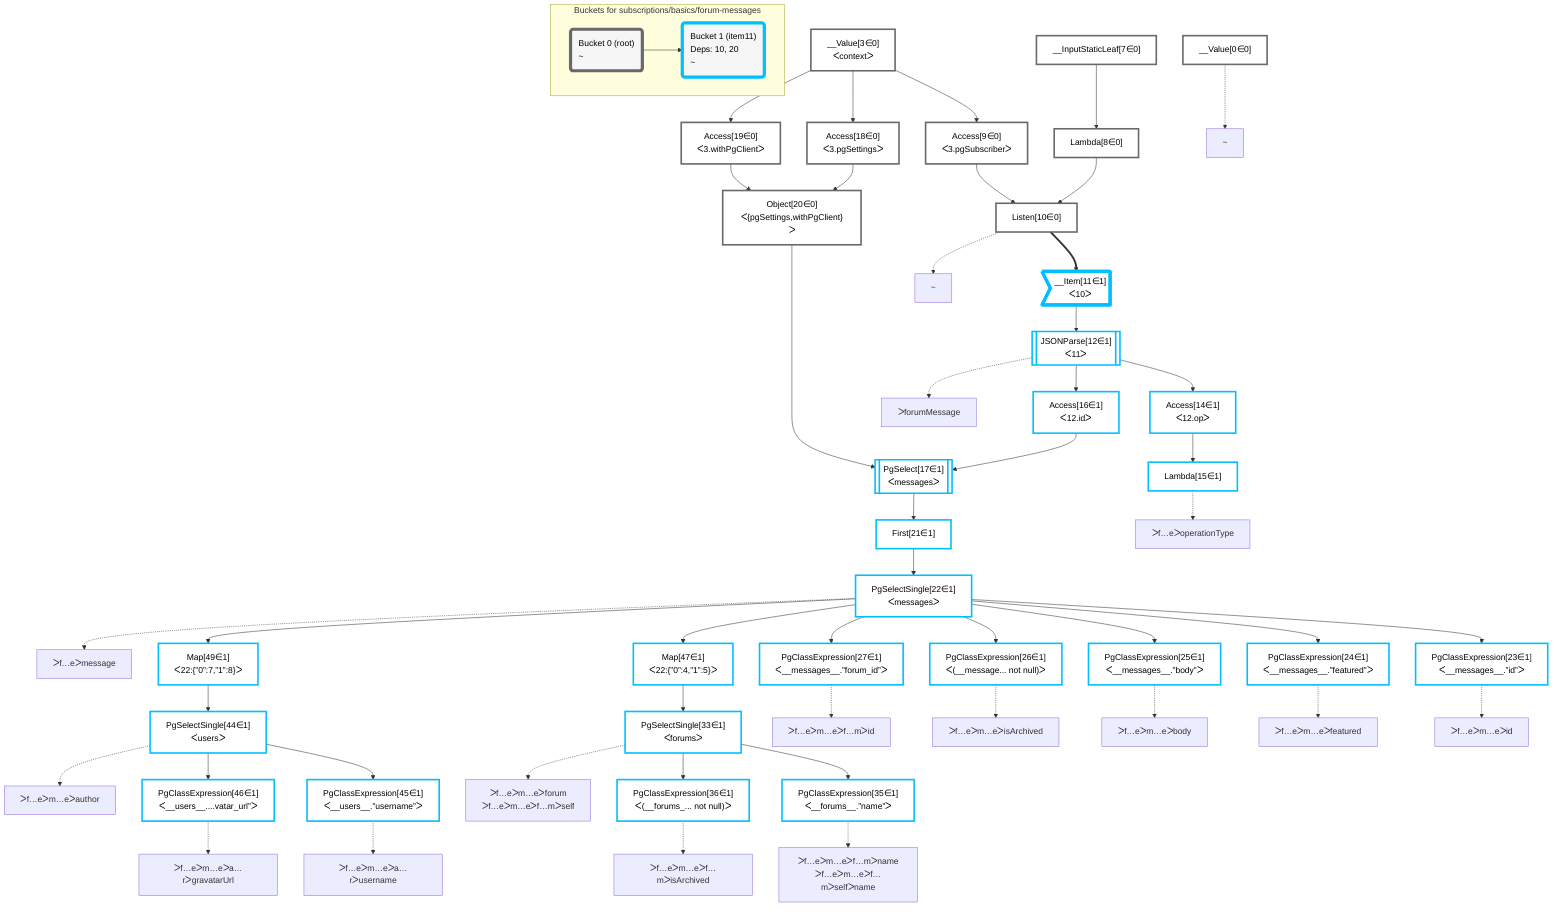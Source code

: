 graph TD
    classDef path fill:#eee,stroke:#000,color:#000
    classDef plan fill:#fff,stroke-width:3px,color:#000
    classDef itemplan fill:#fff,stroke-width:6px,color:#000
    classDef sideeffectplan fill:#f00,stroke-width:6px,color:#000
    classDef bucket fill:#f6f6f6,color:#000,stroke-width:6px,text-align:left


    %% define plans
    __Value0["__Value[0∈0]"]:::plan
    __Value3["__Value[3∈0]<br />ᐸcontextᐳ"]:::plan
    __InputStaticLeaf7["__InputStaticLeaf[7∈0]"]:::plan
    Lambda8["Lambda[8∈0]"]:::plan
    Access9["Access[9∈0]<br />ᐸ3.pgSubscriberᐳ"]:::plan
    Listen10["Listen[10∈0]"]:::plan
    __Item11>"__Item[11∈1]<br />ᐸ10ᐳ"]:::itemplan
    JSONParse12[["JSONParse[12∈1]<br />ᐸ11ᐳ"]]:::plan
    Access14["Access[14∈1]<br />ᐸ12.opᐳ"]:::plan
    Lambda15["Lambda[15∈1]"]:::plan
    Access16["Access[16∈1]<br />ᐸ12.idᐳ"]:::plan
    Access18["Access[18∈0]<br />ᐸ3.pgSettingsᐳ"]:::plan
    Access19["Access[19∈0]<br />ᐸ3.withPgClientᐳ"]:::plan
    Object20["Object[20∈0]<br />ᐸ{pgSettings,withPgClient}ᐳ"]:::plan
    PgSelect17[["PgSelect[17∈1]<br />ᐸmessagesᐳ"]]:::plan
    First21["First[21∈1]"]:::plan
    PgSelectSingle22["PgSelectSingle[22∈1]<br />ᐸmessagesᐳ"]:::plan
    PgClassExpression23["PgClassExpression[23∈1]<br />ᐸ__messages__.”id”ᐳ"]:::plan
    PgClassExpression24["PgClassExpression[24∈1]<br />ᐸ__messages__.”featured”ᐳ"]:::plan
    PgClassExpression25["PgClassExpression[25∈1]<br />ᐸ__messages__.”body”ᐳ"]:::plan
    PgClassExpression26["PgClassExpression[26∈1]<br />ᐸ(__message... not null)ᐳ"]:::plan
    PgClassExpression27["PgClassExpression[27∈1]<br />ᐸ__messages__.”forum_id”ᐳ"]:::plan
    Map47["Map[47∈1]<br />ᐸ22:{”0”:4,”1”:5}ᐳ"]:::plan
    PgSelectSingle33["PgSelectSingle[33∈1]<br />ᐸforumsᐳ"]:::plan
    PgClassExpression35["PgClassExpression[35∈1]<br />ᐸ__forums__.”name”ᐳ"]:::plan
    PgClassExpression36["PgClassExpression[36∈1]<br />ᐸ(__forums_... not null)ᐳ"]:::plan
    Map49["Map[49∈1]<br />ᐸ22:{”0”:7,”1”:8}ᐳ"]:::plan
    PgSelectSingle44["PgSelectSingle[44∈1]<br />ᐸusersᐳ"]:::plan
    PgClassExpression45["PgClassExpression[45∈1]<br />ᐸ__users__.”username”ᐳ"]:::plan
    PgClassExpression46["PgClassExpression[46∈1]<br />ᐸ__users__....vatar_url”ᐳ"]:::plan

    %% plan dependencies
    __InputStaticLeaf7 --> Lambda8
    __Value3 --> Access9
    Access9 & Lambda8 --> Listen10
    Listen10 ==> __Item11
    __Item11 --> JSONParse12
    JSONParse12 --> Access14
    Access14 --> Lambda15
    JSONParse12 --> Access16
    __Value3 --> Access18
    __Value3 --> Access19
    Access18 & Access19 --> Object20
    Object20 & Access16 --> PgSelect17
    PgSelect17 --> First21
    First21 --> PgSelectSingle22
    PgSelectSingle22 --> PgClassExpression23
    PgSelectSingle22 --> PgClassExpression24
    PgSelectSingle22 --> PgClassExpression25
    PgSelectSingle22 --> PgClassExpression26
    PgSelectSingle22 --> PgClassExpression27
    PgSelectSingle22 --> Map47
    Map47 --> PgSelectSingle33
    PgSelectSingle33 --> PgClassExpression35
    PgSelectSingle33 --> PgClassExpression36
    PgSelectSingle22 --> Map49
    Map49 --> PgSelectSingle44
    PgSelectSingle44 --> PgClassExpression45
    PgSelectSingle44 --> PgClassExpression46

    %% plan-to-path relationships
    P0["~"]
    __Value0 -.-> P0
    P10["~"]
    Listen10 -.-> P10
    P12["ᐳforumMessage"]
    JSONParse12 -.-> P12
    P15["ᐳf…eᐳoperationType"]
    Lambda15 -.-> P15
    P22["ᐳf…eᐳmessage"]
    PgSelectSingle22 -.-> P22
    P23["ᐳf…eᐳm…eᐳid"]
    PgClassExpression23 -.-> P23
    P24["ᐳf…eᐳm…eᐳfeatured"]
    PgClassExpression24 -.-> P24
    P25["ᐳf…eᐳm…eᐳbody"]
    PgClassExpression25 -.-> P25
    P26["ᐳf…eᐳm…eᐳisArchived"]
    PgClassExpression26 -.-> P26
    P27["ᐳf…eᐳm…eᐳf…mᐳid"]
    PgClassExpression27 -.-> P27
    P33["ᐳf…eᐳm…eᐳforum<br />ᐳf…eᐳm…eᐳf…mᐳself"]
    PgSelectSingle33 -.-> P33
    P35["ᐳf…eᐳm…eᐳf…mᐳname<br />ᐳf…eᐳm…eᐳf…mᐳselfᐳname"]
    PgClassExpression35 -.-> P35
    P36["ᐳf…eᐳm…eᐳf…mᐳisArchived"]
    PgClassExpression36 -.-> P36
    P44["ᐳf…eᐳm…eᐳauthor"]
    PgSelectSingle44 -.-> P44
    P45["ᐳf…eᐳm…eᐳa…rᐳusername"]
    PgClassExpression45 -.-> P45
    P46["ᐳf…eᐳm…eᐳa…rᐳgravatarUrl"]
    PgClassExpression46 -.-> P46

    subgraph "Buckets for subscriptions/basics/forum-messages"
    Bucket0("Bucket 0 (root)<br />~"):::bucket
    classDef bucket0 stroke:#696969
    class Bucket0,__Value0,__Value3,__InputStaticLeaf7,Lambda8,Access9,Listen10,Access18,Access19,Object20 bucket0
    Bucket1("Bucket 1 (item11)<br />Deps: 10, 20<br />~"):::bucket
    classDef bucket1 stroke:#00bfff
    class Bucket1,__Item11,JSONParse12,Access14,Lambda15,Access16,PgSelect17,First21,PgSelectSingle22,PgClassExpression23,PgClassExpression24,PgClassExpression25,PgClassExpression26,PgClassExpression27,PgSelectSingle33,PgClassExpression35,PgClassExpression36,PgSelectSingle44,PgClassExpression45,PgClassExpression46,Map47,Map49 bucket1
    Bucket0 --> Bucket1
    end